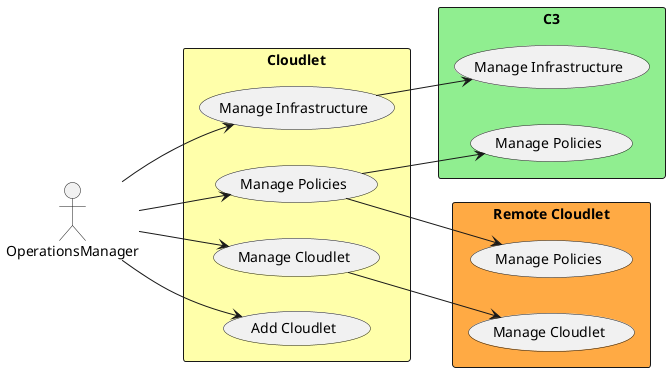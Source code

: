 @startuml

left to right direction

:OperationsManager: as Actor

rectangle "Cloudlet" #ffffaa {
    (Manage Policies) as U1
    (Manage Infrastructure) as U2
    (Manage Cloudlet) as U3
    (Add Cloudlet) as U4
}

rectangle "C3" #lightgreen {
    (Manage Policies) as U12
    (Manage Infrastructure) as U22
}

rectangle "Remote Cloudlet" #ffaa44 {
    (Manage Policies) as U13
    (Manage Cloudlet) as U33
}

Actor --> U1
Actor --> U2
Actor --> U3
Actor --> U4

U1 --> U12
U2 --> U22

U1 --> U13
U3 --> U33

@enduml

